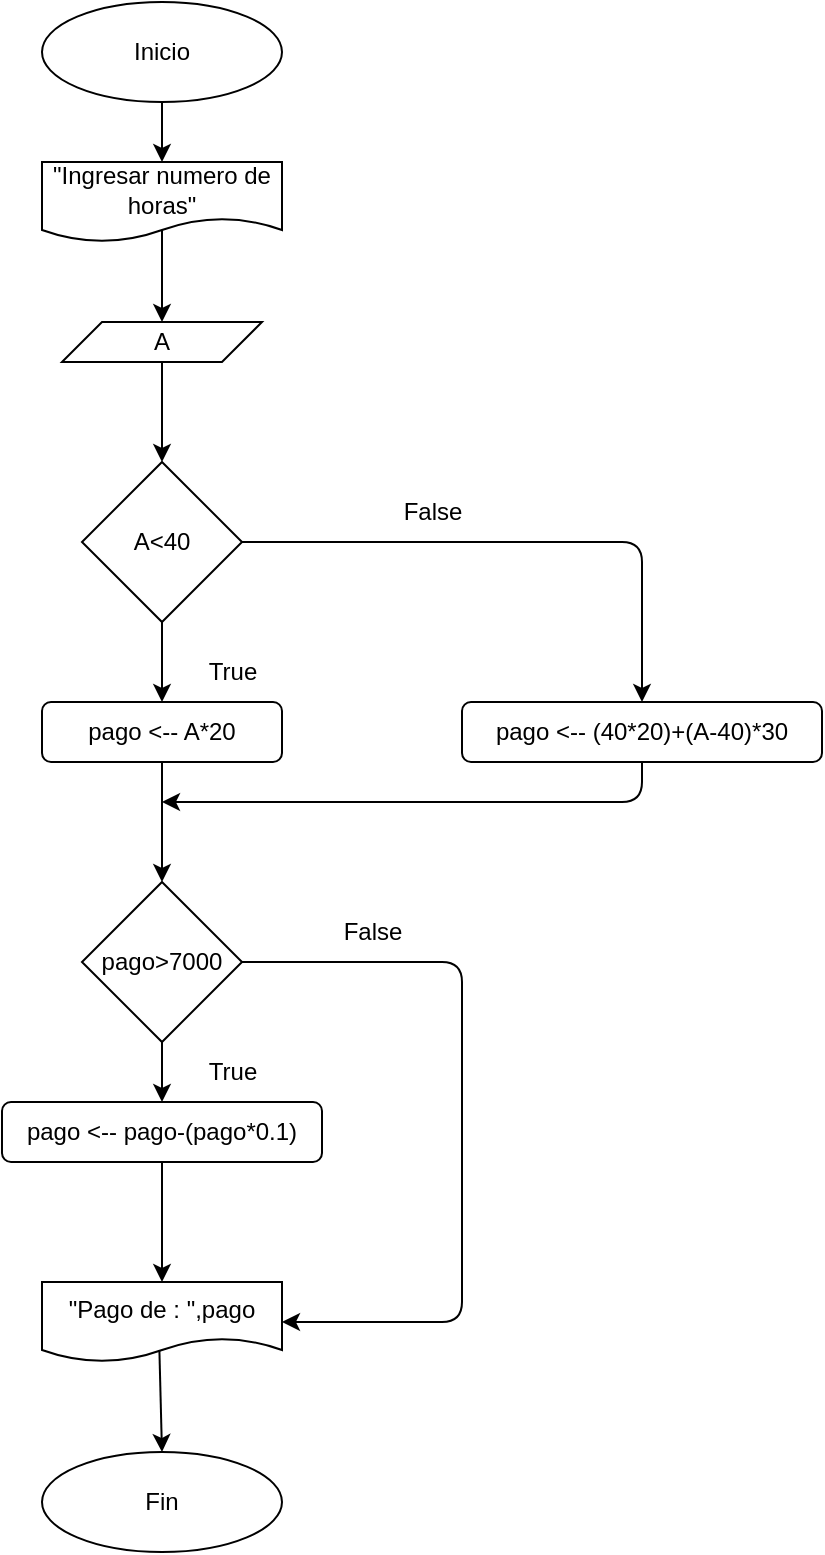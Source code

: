 <mxfile>
    <diagram id="DhXewp15lIKB7KImsJhi" name="Página-1">
        <mxGraphModel dx="1035" dy="459" grid="1" gridSize="10" guides="1" tooltips="1" connect="1" arrows="1" fold="1" page="1" pageScale="1" pageWidth="827" pageHeight="1169" math="0" shadow="0">
            <root>
                <mxCell id="0"/>
                <mxCell id="1" parent="0"/>
                <mxCell id="18" style="edgeStyle=none;html=1;entryX=0.5;entryY=0;entryDx=0;entryDy=0;" parent="1" source="2" target="17" edge="1">
                    <mxGeometry relative="1" as="geometry"/>
                </mxCell>
                <mxCell id="2" value="Inicio" style="ellipse;whiteSpace=wrap;html=1;" parent="1" vertex="1">
                    <mxGeometry x="170" y="90" width="120" height="50" as="geometry"/>
                </mxCell>
                <mxCell id="57" style="edgeStyle=none;html=1;entryX=0.5;entryY=0;entryDx=0;entryDy=0;exitX=0.5;exitY=1;exitDx=0;exitDy=0;" parent="1" source="72" target="40" edge="1">
                    <mxGeometry relative="1" as="geometry"/>
                </mxCell>
                <mxCell id="56" style="edgeStyle=none;html=1;entryX=0.5;entryY=0;entryDx=0;entryDy=0;" parent="1" target="72" edge="1">
                    <mxGeometry relative="1" as="geometry">
                        <mxPoint x="230" y="200" as="sourcePoint"/>
                    </mxGeometry>
                </mxCell>
                <mxCell id="17" value="&quot;Ingresar numero de horas&quot;" style="shape=document;whiteSpace=wrap;html=1;boundedLbl=1;" parent="1" vertex="1">
                    <mxGeometry x="170" y="170" width="120" height="40" as="geometry"/>
                </mxCell>
                <mxCell id="58" style="edgeStyle=none;html=1;entryX=0.5;entryY=0;entryDx=0;entryDy=0;" parent="1" source="40" edge="1">
                    <mxGeometry relative="1" as="geometry">
                        <mxPoint x="470" y="440" as="targetPoint"/>
                        <Array as="points">
                            <mxPoint x="470" y="360"/>
                        </Array>
                    </mxGeometry>
                </mxCell>
                <mxCell id="59" style="edgeStyle=none;html=1;entryX=0.5;entryY=0;entryDx=0;entryDy=0;" parent="1" source="40" edge="1">
                    <mxGeometry relative="1" as="geometry">
                        <mxPoint x="230" y="440" as="targetPoint"/>
                    </mxGeometry>
                </mxCell>
                <mxCell id="40" value="A&amp;lt;40" style="rhombus;whiteSpace=wrap;html=1;" parent="1" vertex="1">
                    <mxGeometry x="190" y="320" width="80" height="80" as="geometry"/>
                </mxCell>
                <mxCell id="60" style="edgeStyle=none;html=1;exitX=0.5;exitY=1;exitDx=0;exitDy=0;" parent="1" source="73" edge="1">
                    <mxGeometry relative="1" as="geometry">
                        <mxPoint x="230" y="530" as="targetPoint"/>
                        <mxPoint x="230" y="530" as="sourcePoint"/>
                    </mxGeometry>
                </mxCell>
                <mxCell id="66" style="edgeStyle=none;html=1;entryX=0.5;entryY=0;entryDx=0;entryDy=0;exitX=0.489;exitY=0.839;exitDx=0;exitDy=0;exitPerimeter=0;" parent="1" source="75" target="65" edge="1">
                    <mxGeometry relative="1" as="geometry"/>
                </mxCell>
                <mxCell id="65" value="Fin" style="ellipse;whiteSpace=wrap;html=1;" parent="1" vertex="1">
                    <mxGeometry x="170" y="815" width="120" height="50" as="geometry"/>
                </mxCell>
                <mxCell id="68" value="True" style="text;html=1;align=center;verticalAlign=middle;resizable=0;points=[];autosize=1;strokeColor=none;fillColor=none;" parent="1" vertex="1">
                    <mxGeometry x="240" y="610" width="50" height="30" as="geometry"/>
                </mxCell>
                <mxCell id="69" value="False" style="text;html=1;align=center;verticalAlign=middle;resizable=0;points=[];autosize=1;strokeColor=none;fillColor=none;" parent="1" vertex="1">
                    <mxGeometry x="340" y="330" width="50" height="30" as="geometry"/>
                </mxCell>
                <mxCell id="72" value="A" style="shape=parallelogram;perimeter=parallelogramPerimeter;whiteSpace=wrap;html=1;fixedSize=1;" parent="1" vertex="1">
                    <mxGeometry x="180" y="250" width="100" height="20" as="geometry"/>
                </mxCell>
                <mxCell id="73" value="&lt;span style=&quot;text-align: left;&quot;&gt;pago &amp;lt;-- A*20&lt;/span&gt;" style="rounded=1;whiteSpace=wrap;html=1;" parent="1" vertex="1">
                    <mxGeometry x="170" y="440" width="120" height="30" as="geometry"/>
                </mxCell>
                <mxCell id="80" style="edgeStyle=none;html=1;" edge="1" parent="1" source="74">
                    <mxGeometry relative="1" as="geometry">
                        <mxPoint x="230" y="490" as="targetPoint"/>
                        <Array as="points">
                            <mxPoint x="470" y="490"/>
                        </Array>
                    </mxGeometry>
                </mxCell>
                <mxCell id="74" value="&lt;span style=&quot;text-align: left;&quot;&gt;pago &amp;lt;-- (40*20)+(A-40)*30&lt;/span&gt;" style="rounded=1;whiteSpace=wrap;html=1;" parent="1" vertex="1">
                    <mxGeometry x="380" y="440" width="180" height="30" as="geometry"/>
                </mxCell>
                <mxCell id="75" value="&quot;Pago de : &quot;,pago" style="shape=document;whiteSpace=wrap;html=1;boundedLbl=1;" parent="1" vertex="1">
                    <mxGeometry x="170" y="730" width="120" height="40" as="geometry"/>
                </mxCell>
                <mxCell id="78" style="edgeStyle=none;html=1;" edge="1" parent="1" source="76" target="77">
                    <mxGeometry relative="1" as="geometry"/>
                </mxCell>
                <mxCell id="81" style="edgeStyle=none;html=1;entryX=1;entryY=0.5;entryDx=0;entryDy=0;" edge="1" parent="1" source="76" target="75">
                    <mxGeometry relative="1" as="geometry">
                        <mxPoint x="380" y="780" as="targetPoint"/>
                        <Array as="points">
                            <mxPoint x="380" y="570"/>
                            <mxPoint x="380" y="750"/>
                        </Array>
                    </mxGeometry>
                </mxCell>
                <mxCell id="76" value="pago&amp;gt;7000" style="rhombus;whiteSpace=wrap;html=1;" vertex="1" parent="1">
                    <mxGeometry x="190" y="530" width="80" height="80" as="geometry"/>
                </mxCell>
                <mxCell id="82" style="edgeStyle=none;html=1;entryX=0.5;entryY=0;entryDx=0;entryDy=0;" edge="1" parent="1" source="77" target="75">
                    <mxGeometry relative="1" as="geometry"/>
                </mxCell>
                <mxCell id="77" value="&lt;span style=&quot;text-align: left;&quot;&gt;pago &amp;lt;-- pago-(pago*0.1)&lt;/span&gt;" style="rounded=1;whiteSpace=wrap;html=1;" vertex="1" parent="1">
                    <mxGeometry x="150" y="640" width="160" height="30" as="geometry"/>
                </mxCell>
                <mxCell id="79" value="True" style="text;html=1;align=center;verticalAlign=middle;resizable=0;points=[];autosize=1;strokeColor=none;fillColor=none;" vertex="1" parent="1">
                    <mxGeometry x="240" y="410" width="50" height="30" as="geometry"/>
                </mxCell>
                <mxCell id="83" value="False" style="text;html=1;align=center;verticalAlign=middle;resizable=0;points=[];autosize=1;strokeColor=none;fillColor=none;" vertex="1" parent="1">
                    <mxGeometry x="310" y="540" width="50" height="30" as="geometry"/>
                </mxCell>
            </root>
        </mxGraphModel>
    </diagram>
</mxfile>